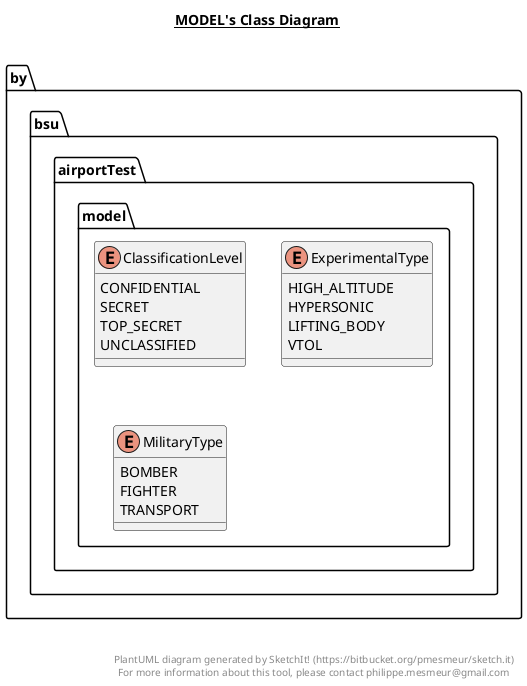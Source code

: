 @startuml

title __MODEL's Class Diagram__\n

  namespace by.bsu.airportTest.model {
    enum ClassificationLevel {
      CONFIDENTIAL
      SECRET
      TOP_SECRET
      UNCLASSIFIED
    }
  }
  

  namespace by.bsu.airportTest.model {
    enum ExperimentalType {
      HIGH_ALTITUDE
      HYPERSONIC
      LIFTING_BODY
      VTOL
    }
  }
  

  namespace by.bsu.airportTest.model {
    enum MilitaryType {
      BOMBER
      FIGHTER
      TRANSPORT
    }
  }
  



right footer


PlantUML diagram generated by SketchIt! (https://bitbucket.org/pmesmeur/sketch.it)
For more information about this tool, please contact philippe.mesmeur@gmail.com
endfooter

@enduml
